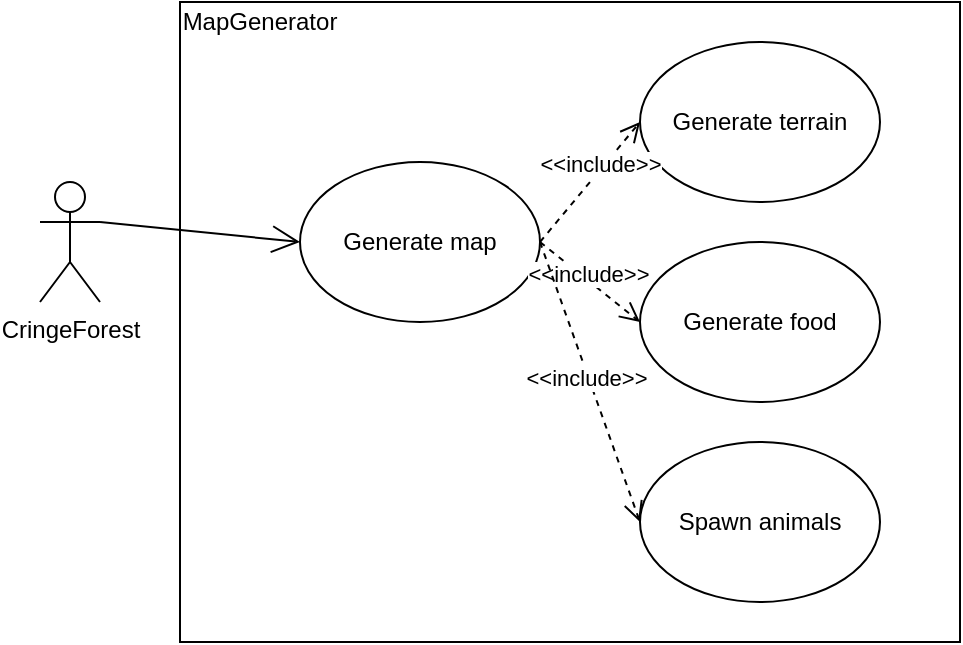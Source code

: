 <mxfile version="15.2.7" type="device"><diagram id="Dtm7nMcub7Ij0DJl3oyi" name="Page-1"><mxGraphModel dx="1038" dy="547" grid="1" gridSize="10" guides="1" tooltips="1" connect="1" arrows="1" fold="1" page="1" pageScale="1" pageWidth="827" pageHeight="1169" math="0" shadow="0"><root><mxCell id="0"/><mxCell id="1" parent="0"/><mxCell id="0546wqWlBiJZRQCexJYQ-1" value="" style="rounded=0;whiteSpace=wrap;html=1;" vertex="1" parent="1"><mxGeometry x="250" y="30" width="390" height="320" as="geometry"/></mxCell><mxCell id="0546wqWlBiJZRQCexJYQ-2" value="MapGenerator" style="text;html=1;strokeColor=none;fillColor=none;align=center;verticalAlign=middle;whiteSpace=wrap;rounded=0;" vertex="1" parent="1"><mxGeometry x="270" y="30" width="40" height="20" as="geometry"/></mxCell><mxCell id="0546wqWlBiJZRQCexJYQ-3" value="CringeForest" style="shape=umlActor;verticalLabelPosition=bottom;verticalAlign=top;html=1;outlineConnect=0;" vertex="1" parent="1"><mxGeometry x="180" y="120" width="30" height="60" as="geometry"/></mxCell><mxCell id="0546wqWlBiJZRQCexJYQ-4" value="Generate map" style="ellipse;whiteSpace=wrap;html=1;" vertex="1" parent="1"><mxGeometry x="310" y="110" width="120" height="80" as="geometry"/></mxCell><mxCell id="0546wqWlBiJZRQCexJYQ-5" value="Generate terrain" style="ellipse;whiteSpace=wrap;html=1;" vertex="1" parent="1"><mxGeometry x="480" y="50" width="120" height="80" as="geometry"/></mxCell><mxCell id="0546wqWlBiJZRQCexJYQ-6" value="Generate food" style="ellipse;whiteSpace=wrap;html=1;" vertex="1" parent="1"><mxGeometry x="480" y="150" width="120" height="80" as="geometry"/></mxCell><mxCell id="0546wqWlBiJZRQCexJYQ-7" value="Spawn animals" style="ellipse;whiteSpace=wrap;html=1;" vertex="1" parent="1"><mxGeometry x="480" y="250" width="120" height="80" as="geometry"/></mxCell><mxCell id="0546wqWlBiJZRQCexJYQ-8" value="&amp;lt;&amp;lt;include&amp;gt;&amp;gt;" style="html=1;verticalAlign=bottom;endArrow=open;dashed=1;endSize=8;exitX=1;exitY=0.5;exitDx=0;exitDy=0;entryX=0;entryY=0.5;entryDx=0;entryDy=0;" edge="1" parent="1" source="0546wqWlBiJZRQCexJYQ-4" target="0546wqWlBiJZRQCexJYQ-5"><mxGeometry x="0.082" y="-4" relative="1" as="geometry"><mxPoint x="450" y="240" as="sourcePoint"/><mxPoint x="370" y="240" as="targetPoint"/><mxPoint as="offset"/></mxGeometry></mxCell><mxCell id="0546wqWlBiJZRQCexJYQ-13" value="&amp;lt;&amp;lt;include&amp;gt;&amp;gt;" style="html=1;verticalAlign=bottom;endArrow=open;dashed=1;endSize=8;exitX=1;exitY=0.5;exitDx=0;exitDy=0;entryX=0;entryY=0.5;entryDx=0;entryDy=0;" edge="1" parent="1" source="0546wqWlBiJZRQCexJYQ-4" target="0546wqWlBiJZRQCexJYQ-6"><mxGeometry x="0.082" y="-4" relative="1" as="geometry"><mxPoint x="440" y="160" as="sourcePoint"/><mxPoint x="490" y="100" as="targetPoint"/><mxPoint as="offset"/></mxGeometry></mxCell><mxCell id="0546wqWlBiJZRQCexJYQ-14" value="&amp;lt;&amp;lt;include&amp;gt;&amp;gt;" style="html=1;verticalAlign=bottom;endArrow=open;dashed=1;endSize=8;entryX=0;entryY=0.5;entryDx=0;entryDy=0;" edge="1" parent="1" target="0546wqWlBiJZRQCexJYQ-7"><mxGeometry x="0.082" y="-4" relative="1" as="geometry"><mxPoint x="430" y="150" as="sourcePoint"/><mxPoint x="500" y="110" as="targetPoint"/><mxPoint as="offset"/></mxGeometry></mxCell><mxCell id="0546wqWlBiJZRQCexJYQ-15" value="" style="endArrow=open;endFill=1;endSize=12;html=1;exitX=1;exitY=0.333;exitDx=0;exitDy=0;exitPerimeter=0;entryX=0;entryY=0.5;entryDx=0;entryDy=0;" edge="1" parent="1" source="0546wqWlBiJZRQCexJYQ-3" target="0546wqWlBiJZRQCexJYQ-4"><mxGeometry width="160" relative="1" as="geometry"><mxPoint x="330" y="240" as="sourcePoint"/><mxPoint x="490" y="240" as="targetPoint"/></mxGeometry></mxCell></root></mxGraphModel></diagram></mxfile>